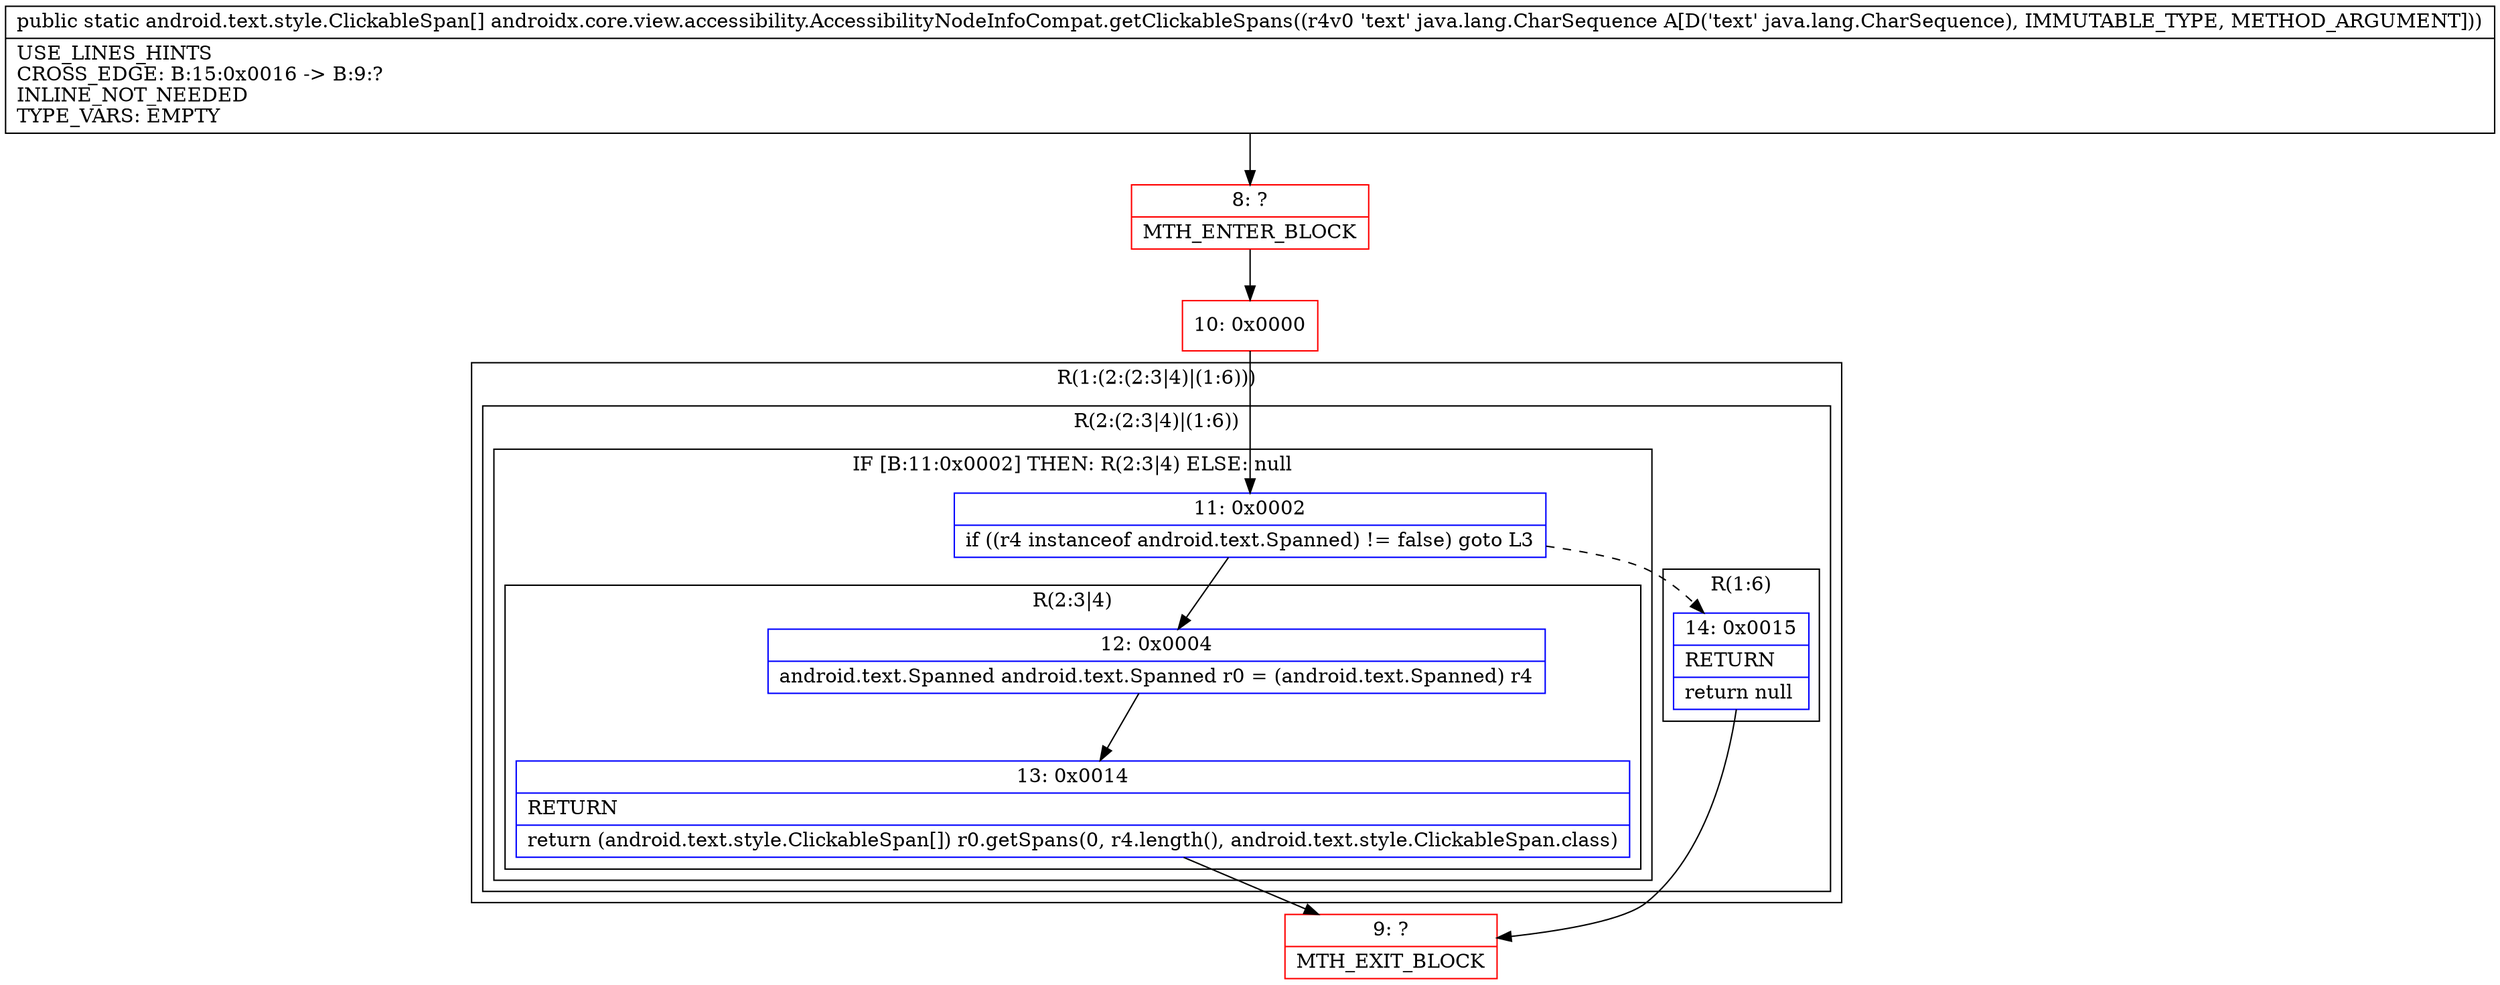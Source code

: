 digraph "CFG forandroidx.core.view.accessibility.AccessibilityNodeInfoCompat.getClickableSpans(Ljava\/lang\/CharSequence;)[Landroid\/text\/style\/ClickableSpan;" {
subgraph cluster_Region_345618400 {
label = "R(1:(2:(2:3|4)|(1:6)))";
node [shape=record,color=blue];
subgraph cluster_Region_1553200773 {
label = "R(2:(2:3|4)|(1:6))";
node [shape=record,color=blue];
subgraph cluster_IfRegion_36237007 {
label = "IF [B:11:0x0002] THEN: R(2:3|4) ELSE: null";
node [shape=record,color=blue];
Node_11 [shape=record,label="{11\:\ 0x0002|if ((r4 instanceof android.text.Spanned) != false) goto L3\l}"];
subgraph cluster_Region_1146322356 {
label = "R(2:3|4)";
node [shape=record,color=blue];
Node_12 [shape=record,label="{12\:\ 0x0004|android.text.Spanned android.text.Spanned r0 = (android.text.Spanned) r4\l}"];
Node_13 [shape=record,label="{13\:\ 0x0014|RETURN\l|return (android.text.style.ClickableSpan[]) r0.getSpans(0, r4.length(), android.text.style.ClickableSpan.class)\l}"];
}
}
subgraph cluster_Region_465382572 {
label = "R(1:6)";
node [shape=record,color=blue];
Node_14 [shape=record,label="{14\:\ 0x0015|RETURN\l|return null\l}"];
}
}
}
Node_8 [shape=record,color=red,label="{8\:\ ?|MTH_ENTER_BLOCK\l}"];
Node_10 [shape=record,color=red,label="{10\:\ 0x0000}"];
Node_9 [shape=record,color=red,label="{9\:\ ?|MTH_EXIT_BLOCK\l}"];
MethodNode[shape=record,label="{public static android.text.style.ClickableSpan[] androidx.core.view.accessibility.AccessibilityNodeInfoCompat.getClickableSpans((r4v0 'text' java.lang.CharSequence A[D('text' java.lang.CharSequence), IMMUTABLE_TYPE, METHOD_ARGUMENT]))  | USE_LINES_HINTS\lCROSS_EDGE: B:15:0x0016 \-\> B:9:?\lINLINE_NOT_NEEDED\lTYPE_VARS: EMPTY\l}"];
MethodNode -> Node_8;Node_11 -> Node_12;
Node_11 -> Node_14[style=dashed];
Node_12 -> Node_13;
Node_13 -> Node_9;
Node_14 -> Node_9;
Node_8 -> Node_10;
Node_10 -> Node_11;
}

